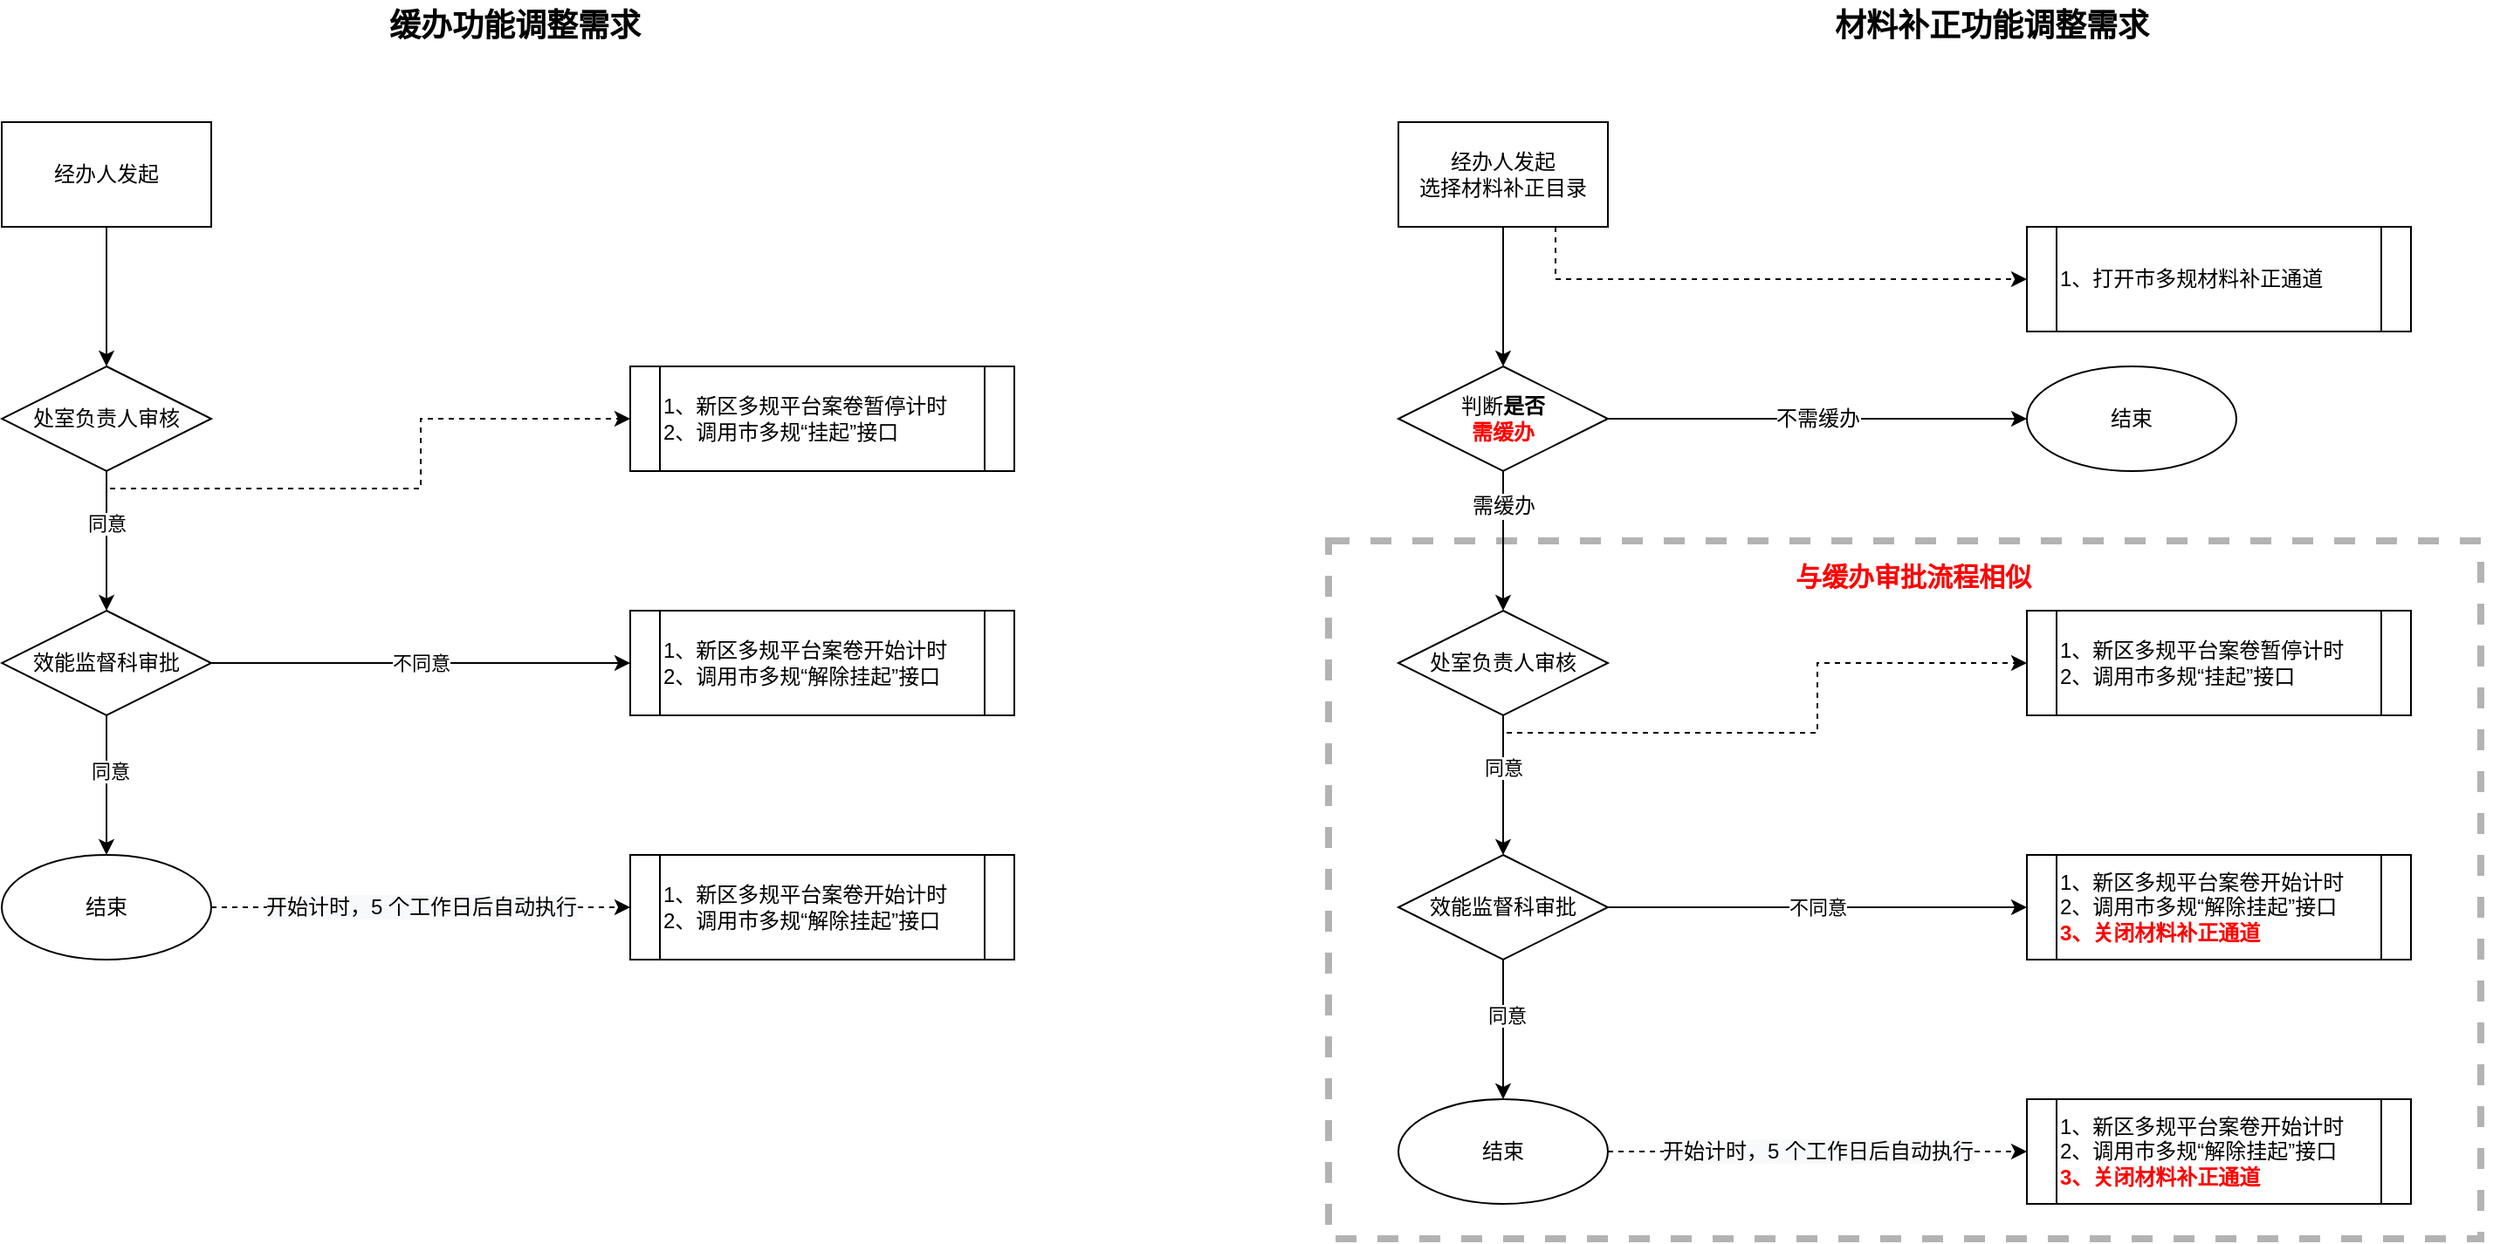 <mxfile version="14.6.6" type="github"><diagram id="ihwht_RgDGC7BpIB0vgZ" name="Page-1"><mxGraphModel dx="1185" dy="615" grid="1" gridSize="10" guides="1" tooltips="1" connect="1" arrows="1" fold="1" page="1" pageScale="1" pageWidth="827" pageHeight="1169" math="0" shadow="0"><root><mxCell id="0"/><mxCell id="1" parent="0"/><mxCell id="OilqJA6hoogybqTPg4Va-66" value="" style="rounded=0;whiteSpace=wrap;html=1;fontSize=12;dashed=1;strokeWidth=4;fontColor=#B3B3B3;strokeColor=#B3B3B3;" vertex="1" parent="1"><mxGeometry x="880" y="400" width="660" height="400" as="geometry"/></mxCell><mxCell id="OilqJA6hoogybqTPg4Va-3" value="" style="edgeStyle=orthogonalEdgeStyle;rounded=0;orthogonalLoop=1;jettySize=auto;html=1;entryX=0.5;entryY=0;entryDx=0;entryDy=0;" edge="1" parent="1" source="OilqJA6hoogybqTPg4Va-1" target="OilqJA6hoogybqTPg4Va-6"><mxGeometry relative="1" as="geometry"><mxPoint x="180" y="300" as="targetPoint"/></mxGeometry></mxCell><mxCell id="OilqJA6hoogybqTPg4Va-1" value="经办人发起" style="rounded=0;whiteSpace=wrap;html=1;" vertex="1" parent="1"><mxGeometry x="120" y="160" width="120" height="60" as="geometry"/></mxCell><mxCell id="OilqJA6hoogybqTPg4Va-8" value="" style="edgeStyle=orthogonalEdgeStyle;rounded=0;orthogonalLoop=1;jettySize=auto;html=1;" edge="1" parent="1" source="OilqJA6hoogybqTPg4Va-6" target="OilqJA6hoogybqTPg4Va-7"><mxGeometry relative="1" as="geometry"/></mxCell><mxCell id="OilqJA6hoogybqTPg4Va-13" value="同意" style="edgeLabel;html=1;align=center;verticalAlign=middle;resizable=0;points=[];" vertex="1" connectable="0" parent="OilqJA6hoogybqTPg4Va-8"><mxGeometry x="-0.25" y="-2" relative="1" as="geometry"><mxPoint x="2" as="offset"/></mxGeometry></mxCell><mxCell id="OilqJA6hoogybqTPg4Va-32" style="edgeStyle=orthogonalEdgeStyle;rounded=0;orthogonalLoop=1;jettySize=auto;html=1;exitX=0.5;exitY=1;exitDx=0;exitDy=0;entryX=0;entryY=0.5;entryDx=0;entryDy=0;dashed=1;fontSize=18;" edge="1" parent="1" source="OilqJA6hoogybqTPg4Va-6" target="OilqJA6hoogybqTPg4Va-10"><mxGeometry relative="1" as="geometry"><Array as="points"><mxPoint x="180" y="370"/><mxPoint x="360" y="370"/><mxPoint x="360" y="330"/></Array></mxGeometry></mxCell><mxCell id="OilqJA6hoogybqTPg4Va-6" value="&lt;span&gt;处室负责人审核&lt;/span&gt;" style="rhombus;whiteSpace=wrap;html=1;" vertex="1" parent="1"><mxGeometry x="120" y="300" width="120" height="60" as="geometry"/></mxCell><mxCell id="OilqJA6hoogybqTPg4Va-18" style="edgeStyle=orthogonalEdgeStyle;rounded=0;orthogonalLoop=1;jettySize=auto;html=1;exitX=1;exitY=0.5;exitDx=0;exitDy=0;entryX=0;entryY=0.5;entryDx=0;entryDy=0;" edge="1" parent="1" source="OilqJA6hoogybqTPg4Va-7" target="OilqJA6hoogybqTPg4Va-17"><mxGeometry relative="1" as="geometry"/></mxCell><mxCell id="OilqJA6hoogybqTPg4Va-19" value="不同意" style="edgeLabel;html=1;align=center;verticalAlign=middle;resizable=0;points=[];" vertex="1" connectable="0" parent="OilqJA6hoogybqTPg4Va-18"><mxGeometry x="-0.125" y="-1" relative="1" as="geometry"><mxPoint x="15" y="-1" as="offset"/></mxGeometry></mxCell><mxCell id="OilqJA6hoogybqTPg4Va-21" value="" style="edgeStyle=orthogonalEdgeStyle;rounded=0;orthogonalLoop=1;jettySize=auto;html=1;" edge="1" parent="1" source="OilqJA6hoogybqTPg4Va-7" target="OilqJA6hoogybqTPg4Va-20"><mxGeometry relative="1" as="geometry"/></mxCell><mxCell id="OilqJA6hoogybqTPg4Va-22" value="同意" style="edgeLabel;html=1;align=center;verticalAlign=middle;resizable=0;points=[];" vertex="1" connectable="0" parent="OilqJA6hoogybqTPg4Va-21"><mxGeometry x="-0.217" y="2" relative="1" as="geometry"><mxPoint as="offset"/></mxGeometry></mxCell><mxCell id="OilqJA6hoogybqTPg4Va-7" value="&lt;span&gt;效能监督科审批&lt;/span&gt;" style="rhombus;whiteSpace=wrap;html=1;" vertex="1" parent="1"><mxGeometry x="120" y="440" width="120" height="60" as="geometry"/></mxCell><mxCell id="OilqJA6hoogybqTPg4Va-10" value="1、新区多规平台案卷暂停计时&lt;br&gt;2、调用市多规“挂起”接口" style="shape=process;whiteSpace=wrap;html=1;backgroundOutline=1;align=left;size=0.077;" vertex="1" parent="1"><mxGeometry x="480" y="300" width="220" height="60" as="geometry"/></mxCell><mxCell id="OilqJA6hoogybqTPg4Va-17" value="1、新区多规平台案卷开始计时&lt;br&gt;2、调用市多规“解除挂起”接口" style="shape=process;whiteSpace=wrap;html=1;backgroundOutline=1;align=left;size=0.077;" vertex="1" parent="1"><mxGeometry x="480" y="440" width="220" height="60" as="geometry"/></mxCell><mxCell id="OilqJA6hoogybqTPg4Va-26" style="edgeStyle=orthogonalEdgeStyle;rounded=0;orthogonalLoop=1;jettySize=auto;html=1;exitX=1;exitY=0.5;exitDx=0;exitDy=0;entryX=0;entryY=0.5;entryDx=0;entryDy=0;dashed=1;" edge="1" parent="1" source="OilqJA6hoogybqTPg4Va-20" target="OilqJA6hoogybqTPg4Va-25"><mxGeometry relative="1" as="geometry"/></mxCell><mxCell id="OilqJA6hoogybqTPg4Va-27" value="&lt;span style=&quot;font-size: 12px ; text-align: left ; background-color: rgb(248 , 249 , 250)&quot;&gt;开始计时，5 个工作日后自动执行&lt;/span&gt;" style="edgeLabel;html=1;align=center;verticalAlign=middle;resizable=0;points=[];" vertex="1" connectable="0" parent="OilqJA6hoogybqTPg4Va-26"><mxGeometry x="-0.125" y="2" relative="1" as="geometry"><mxPoint x="15" y="2" as="offset"/></mxGeometry></mxCell><mxCell id="OilqJA6hoogybqTPg4Va-20" value="结束" style="ellipse;whiteSpace=wrap;html=1;" vertex="1" parent="1"><mxGeometry x="120" y="580" width="120" height="60" as="geometry"/></mxCell><mxCell id="OilqJA6hoogybqTPg4Va-25" value="1、新区多规平台案卷开始计时&lt;br&gt;2、调用市多规“解除挂起”接口" style="shape=process;whiteSpace=wrap;html=1;backgroundOutline=1;align=left;size=0.077;" vertex="1" parent="1"><mxGeometry x="480" y="580" width="220" height="60" as="geometry"/></mxCell><mxCell id="OilqJA6hoogybqTPg4Va-28" value="缓办功能调整需求" style="text;html=1;strokeColor=none;fillColor=none;align=center;verticalAlign=middle;whiteSpace=wrap;rounded=0;fontSize=18;fontStyle=1" vertex="1" parent="1"><mxGeometry x="124" y="90" width="580" height="30" as="geometry"/></mxCell><mxCell id="OilqJA6hoogybqTPg4Va-29" value="材料补正功能调整需求" style="text;html=1;strokeColor=none;fillColor=none;align=center;verticalAlign=middle;whiteSpace=wrap;rounded=0;fontSize=18;fontStyle=1" vertex="1" parent="1"><mxGeometry x="970" y="90" width="580" height="30" as="geometry"/></mxCell><mxCell id="OilqJA6hoogybqTPg4Va-35" style="edgeStyle=orthogonalEdgeStyle;rounded=0;orthogonalLoop=1;jettySize=auto;html=1;exitX=0.5;exitY=1;exitDx=0;exitDy=0;entryX=0.5;entryY=0;entryDx=0;entryDy=0;fontSize=18;" edge="1" parent="1" source="OilqJA6hoogybqTPg4Va-30" target="OilqJA6hoogybqTPg4Va-34"><mxGeometry relative="1" as="geometry"/></mxCell><mxCell id="OilqJA6hoogybqTPg4Va-50" style="edgeStyle=orthogonalEdgeStyle;rounded=0;orthogonalLoop=1;jettySize=auto;html=1;exitX=0.75;exitY=1;exitDx=0;exitDy=0;entryX=0;entryY=0.5;entryDx=0;entryDy=0;fontSize=12;dashed=1;" edge="1" parent="1" source="OilqJA6hoogybqTPg4Va-30" target="OilqJA6hoogybqTPg4Va-42"><mxGeometry relative="1" as="geometry"/></mxCell><mxCell id="OilqJA6hoogybqTPg4Va-30" value="经办人发起&lt;br&gt;选择材料补正目录" style="rounded=0;whiteSpace=wrap;html=1;" vertex="1" parent="1"><mxGeometry x="920" y="160" width="120" height="60" as="geometry"/></mxCell><mxCell id="OilqJA6hoogybqTPg4Va-40" value="" style="edgeStyle=orthogonalEdgeStyle;rounded=0;orthogonalLoop=1;jettySize=auto;html=1;fontSize=12;entryX=0.5;entryY=0;entryDx=0;entryDy=0;" edge="1" parent="1" source="OilqJA6hoogybqTPg4Va-34" target="OilqJA6hoogybqTPg4Va-54"><mxGeometry relative="1" as="geometry"><mxPoint x="980" y="440" as="targetPoint"/></mxGeometry></mxCell><mxCell id="OilqJA6hoogybqTPg4Va-41" value="需缓办" style="edgeLabel;html=1;align=center;verticalAlign=middle;resizable=0;points=[];fontSize=12;" vertex="1" connectable="0" parent="OilqJA6hoogybqTPg4Va-40"><mxGeometry x="-0.2" y="-1" relative="1" as="geometry"><mxPoint x="1" y="-12" as="offset"/></mxGeometry></mxCell><mxCell id="OilqJA6hoogybqTPg4Va-48" style="edgeStyle=orthogonalEdgeStyle;rounded=0;orthogonalLoop=1;jettySize=auto;html=1;exitX=1;exitY=0.5;exitDx=0;exitDy=0;entryX=0;entryY=0.5;entryDx=0;entryDy=0;fontSize=12;" edge="1" parent="1" source="OilqJA6hoogybqTPg4Va-34" target="OilqJA6hoogybqTPg4Va-46"><mxGeometry relative="1" as="geometry"/></mxCell><mxCell id="OilqJA6hoogybqTPg4Va-49" value="不需缓办" style="edgeLabel;html=1;align=center;verticalAlign=middle;resizable=0;points=[];fontSize=12;" vertex="1" connectable="0" parent="OilqJA6hoogybqTPg4Va-48"><mxGeometry x="-0.153" y="2" relative="1" as="geometry"><mxPoint x="18" y="2" as="offset"/></mxGeometry></mxCell><mxCell id="OilqJA6hoogybqTPg4Va-34" value="判断&lt;b&gt;是否&lt;br&gt;&lt;font color=&quot;#ff0000&quot;&gt;需缓办&lt;/font&gt;&lt;/b&gt;" style="rhombus;whiteSpace=wrap;html=1;" vertex="1" parent="1"><mxGeometry x="920" y="300" width="120" height="60" as="geometry"/></mxCell><mxCell id="OilqJA6hoogybqTPg4Va-42" value="1、打开市多规材料补正通道" style="shape=process;whiteSpace=wrap;html=1;backgroundOutline=1;align=left;size=0.077;" vertex="1" parent="1"><mxGeometry x="1280" y="220" width="220" height="60" as="geometry"/></mxCell><mxCell id="OilqJA6hoogybqTPg4Va-46" value="结束" style="ellipse;whiteSpace=wrap;html=1;" vertex="1" parent="1"><mxGeometry x="1280" y="300" width="120" height="60" as="geometry"/></mxCell><mxCell id="OilqJA6hoogybqTPg4Va-51" value="" style="edgeStyle=orthogonalEdgeStyle;rounded=0;orthogonalLoop=1;jettySize=auto;html=1;" edge="1" parent="1" source="OilqJA6hoogybqTPg4Va-54" target="OilqJA6hoogybqTPg4Va-59"><mxGeometry relative="1" as="geometry"/></mxCell><mxCell id="OilqJA6hoogybqTPg4Va-52" value="同意" style="edgeLabel;html=1;align=center;verticalAlign=middle;resizable=0;points=[];" vertex="1" connectable="0" parent="OilqJA6hoogybqTPg4Va-51"><mxGeometry x="-0.25" y="-2" relative="1" as="geometry"><mxPoint x="2" as="offset"/></mxGeometry></mxCell><mxCell id="OilqJA6hoogybqTPg4Va-53" style="edgeStyle=orthogonalEdgeStyle;rounded=0;orthogonalLoop=1;jettySize=auto;html=1;exitX=0.5;exitY=1;exitDx=0;exitDy=0;entryX=0;entryY=0.5;entryDx=0;entryDy=0;dashed=1;fontSize=18;" edge="1" parent="1" source="OilqJA6hoogybqTPg4Va-54" target="OilqJA6hoogybqTPg4Va-60"><mxGeometry relative="1" as="geometry"><Array as="points"><mxPoint x="980" y="510"/><mxPoint x="1160" y="510"/><mxPoint x="1160" y="470"/></Array></mxGeometry></mxCell><mxCell id="OilqJA6hoogybqTPg4Va-54" value="&lt;span&gt;处室负责人审核&lt;/span&gt;" style="rhombus;whiteSpace=wrap;html=1;" vertex="1" parent="1"><mxGeometry x="920" y="440" width="120" height="60" as="geometry"/></mxCell><mxCell id="OilqJA6hoogybqTPg4Va-55" style="edgeStyle=orthogonalEdgeStyle;rounded=0;orthogonalLoop=1;jettySize=auto;html=1;exitX=1;exitY=0.5;exitDx=0;exitDy=0;entryX=0;entryY=0.5;entryDx=0;entryDy=0;" edge="1" parent="1" source="OilqJA6hoogybqTPg4Va-59" target="OilqJA6hoogybqTPg4Va-61"><mxGeometry relative="1" as="geometry"/></mxCell><mxCell id="OilqJA6hoogybqTPg4Va-56" value="不同意" style="edgeLabel;html=1;align=center;verticalAlign=middle;resizable=0;points=[];" vertex="1" connectable="0" parent="OilqJA6hoogybqTPg4Va-55"><mxGeometry x="-0.125" y="-1" relative="1" as="geometry"><mxPoint x="15" y="-1" as="offset"/></mxGeometry></mxCell><mxCell id="OilqJA6hoogybqTPg4Va-57" value="" style="edgeStyle=orthogonalEdgeStyle;rounded=0;orthogonalLoop=1;jettySize=auto;html=1;" edge="1" parent="1" source="OilqJA6hoogybqTPg4Va-59" target="OilqJA6hoogybqTPg4Va-64"><mxGeometry relative="1" as="geometry"/></mxCell><mxCell id="OilqJA6hoogybqTPg4Va-58" value="同意" style="edgeLabel;html=1;align=center;verticalAlign=middle;resizable=0;points=[];" vertex="1" connectable="0" parent="OilqJA6hoogybqTPg4Va-57"><mxGeometry x="-0.217" y="2" relative="1" as="geometry"><mxPoint as="offset"/></mxGeometry></mxCell><mxCell id="OilqJA6hoogybqTPg4Va-59" value="&lt;span&gt;效能监督科审批&lt;/span&gt;" style="rhombus;whiteSpace=wrap;html=1;" vertex="1" parent="1"><mxGeometry x="920" y="580" width="120" height="60" as="geometry"/></mxCell><mxCell id="OilqJA6hoogybqTPg4Va-60" value="1、新区多规平台案卷暂停计时&lt;br&gt;2、调用市多规“挂起”接口" style="shape=process;whiteSpace=wrap;html=1;backgroundOutline=1;align=left;size=0.077;" vertex="1" parent="1"><mxGeometry x="1280" y="440" width="220" height="60" as="geometry"/></mxCell><mxCell id="OilqJA6hoogybqTPg4Va-61" value="1、新区多规平台案卷开始计时&lt;br&gt;2、调用市多规“解除挂起”接口&lt;br&gt;&lt;b&gt;&lt;font color=&quot;#ff0000&quot;&gt;3、关闭材料补正通道&lt;/font&gt;&lt;/b&gt;" style="shape=process;whiteSpace=wrap;html=1;backgroundOutline=1;align=left;size=0.077;" vertex="1" parent="1"><mxGeometry x="1280" y="580" width="220" height="60" as="geometry"/></mxCell><mxCell id="OilqJA6hoogybqTPg4Va-62" style="edgeStyle=orthogonalEdgeStyle;rounded=0;orthogonalLoop=1;jettySize=auto;html=1;exitX=1;exitY=0.5;exitDx=0;exitDy=0;entryX=0;entryY=0.5;entryDx=0;entryDy=0;dashed=1;" edge="1" parent="1" source="OilqJA6hoogybqTPg4Va-64" target="OilqJA6hoogybqTPg4Va-65"><mxGeometry relative="1" as="geometry"/></mxCell><mxCell id="OilqJA6hoogybqTPg4Va-63" value="&lt;span style=&quot;font-size: 12px ; text-align: left ; background-color: rgb(248 , 249 , 250)&quot;&gt;开始计时，5 个工作日后自动执行&lt;/span&gt;" style="edgeLabel;html=1;align=center;verticalAlign=middle;resizable=0;points=[];" vertex="1" connectable="0" parent="OilqJA6hoogybqTPg4Va-62"><mxGeometry x="-0.125" y="2" relative="1" as="geometry"><mxPoint x="15" y="2" as="offset"/></mxGeometry></mxCell><mxCell id="OilqJA6hoogybqTPg4Va-64" value="结束" style="ellipse;whiteSpace=wrap;html=1;" vertex="1" parent="1"><mxGeometry x="920" y="720" width="120" height="60" as="geometry"/></mxCell><mxCell id="OilqJA6hoogybqTPg4Va-65" value="1、新区多规平台案卷开始计时&lt;br&gt;2、调用市多规“解除挂起”接口&lt;br&gt;&lt;b&gt;&lt;font color=&quot;#ff0000&quot;&gt;3、关闭材料补正通道&lt;/font&gt;&lt;/b&gt;" style="shape=process;whiteSpace=wrap;html=1;backgroundOutline=1;align=left;size=0.077;" vertex="1" parent="1"><mxGeometry x="1280" y="720" width="220" height="60" as="geometry"/></mxCell><mxCell id="OilqJA6hoogybqTPg4Va-67" value="与缓办审批流程相似" style="text;html=1;strokeColor=none;fillColor=none;align=center;verticalAlign=middle;whiteSpace=wrap;rounded=0;dashed=1;fontSize=15;fontStyle=1;fontColor=#FF0000;" vertex="1" parent="1"><mxGeometry x="1090" y="410" width="250" height="20" as="geometry"/></mxCell></root></mxGraphModel></diagram></mxfile>